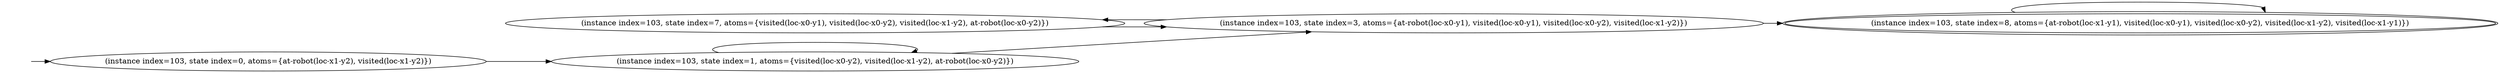 digraph {
rankdir="LR"
s0[label="(instance index=103, state index=0, atoms={at-robot(loc-x1-y2), visited(loc-x1-y2)})"]
s7[label="(instance index=103, state index=7, atoms={visited(loc-x0-y1), visited(loc-x0-y2), visited(loc-x1-y2), at-robot(loc-x0-y2)})"]
s1[label="(instance index=103, state index=1, atoms={visited(loc-x0-y2), visited(loc-x1-y2), at-robot(loc-x0-y2)})"]
s3[label="(instance index=103, state index=3, atoms={at-robot(loc-x0-y1), visited(loc-x0-y1), visited(loc-x0-y2), visited(loc-x1-y2)})"]
s8[peripheries=2,label="(instance index=103, state index=8, atoms={at-robot(loc-x1-y1), visited(loc-x0-y1), visited(loc-x0-y2), visited(loc-x1-y2), visited(loc-x1-y1)})"]
Dangling [ label = "", style = invis ]
{ rank = same; Dangling }
Dangling -> s0
{ rank = same; s0}
{ rank = same; s7,s1}
{ rank = same; s3}
{ rank = same; s8}
{
s0->s1
}
{
s7->s3
s1->s3
s1->s1
}
{
s3->s7
s3->s8
}
{
s8->s8
}
}
